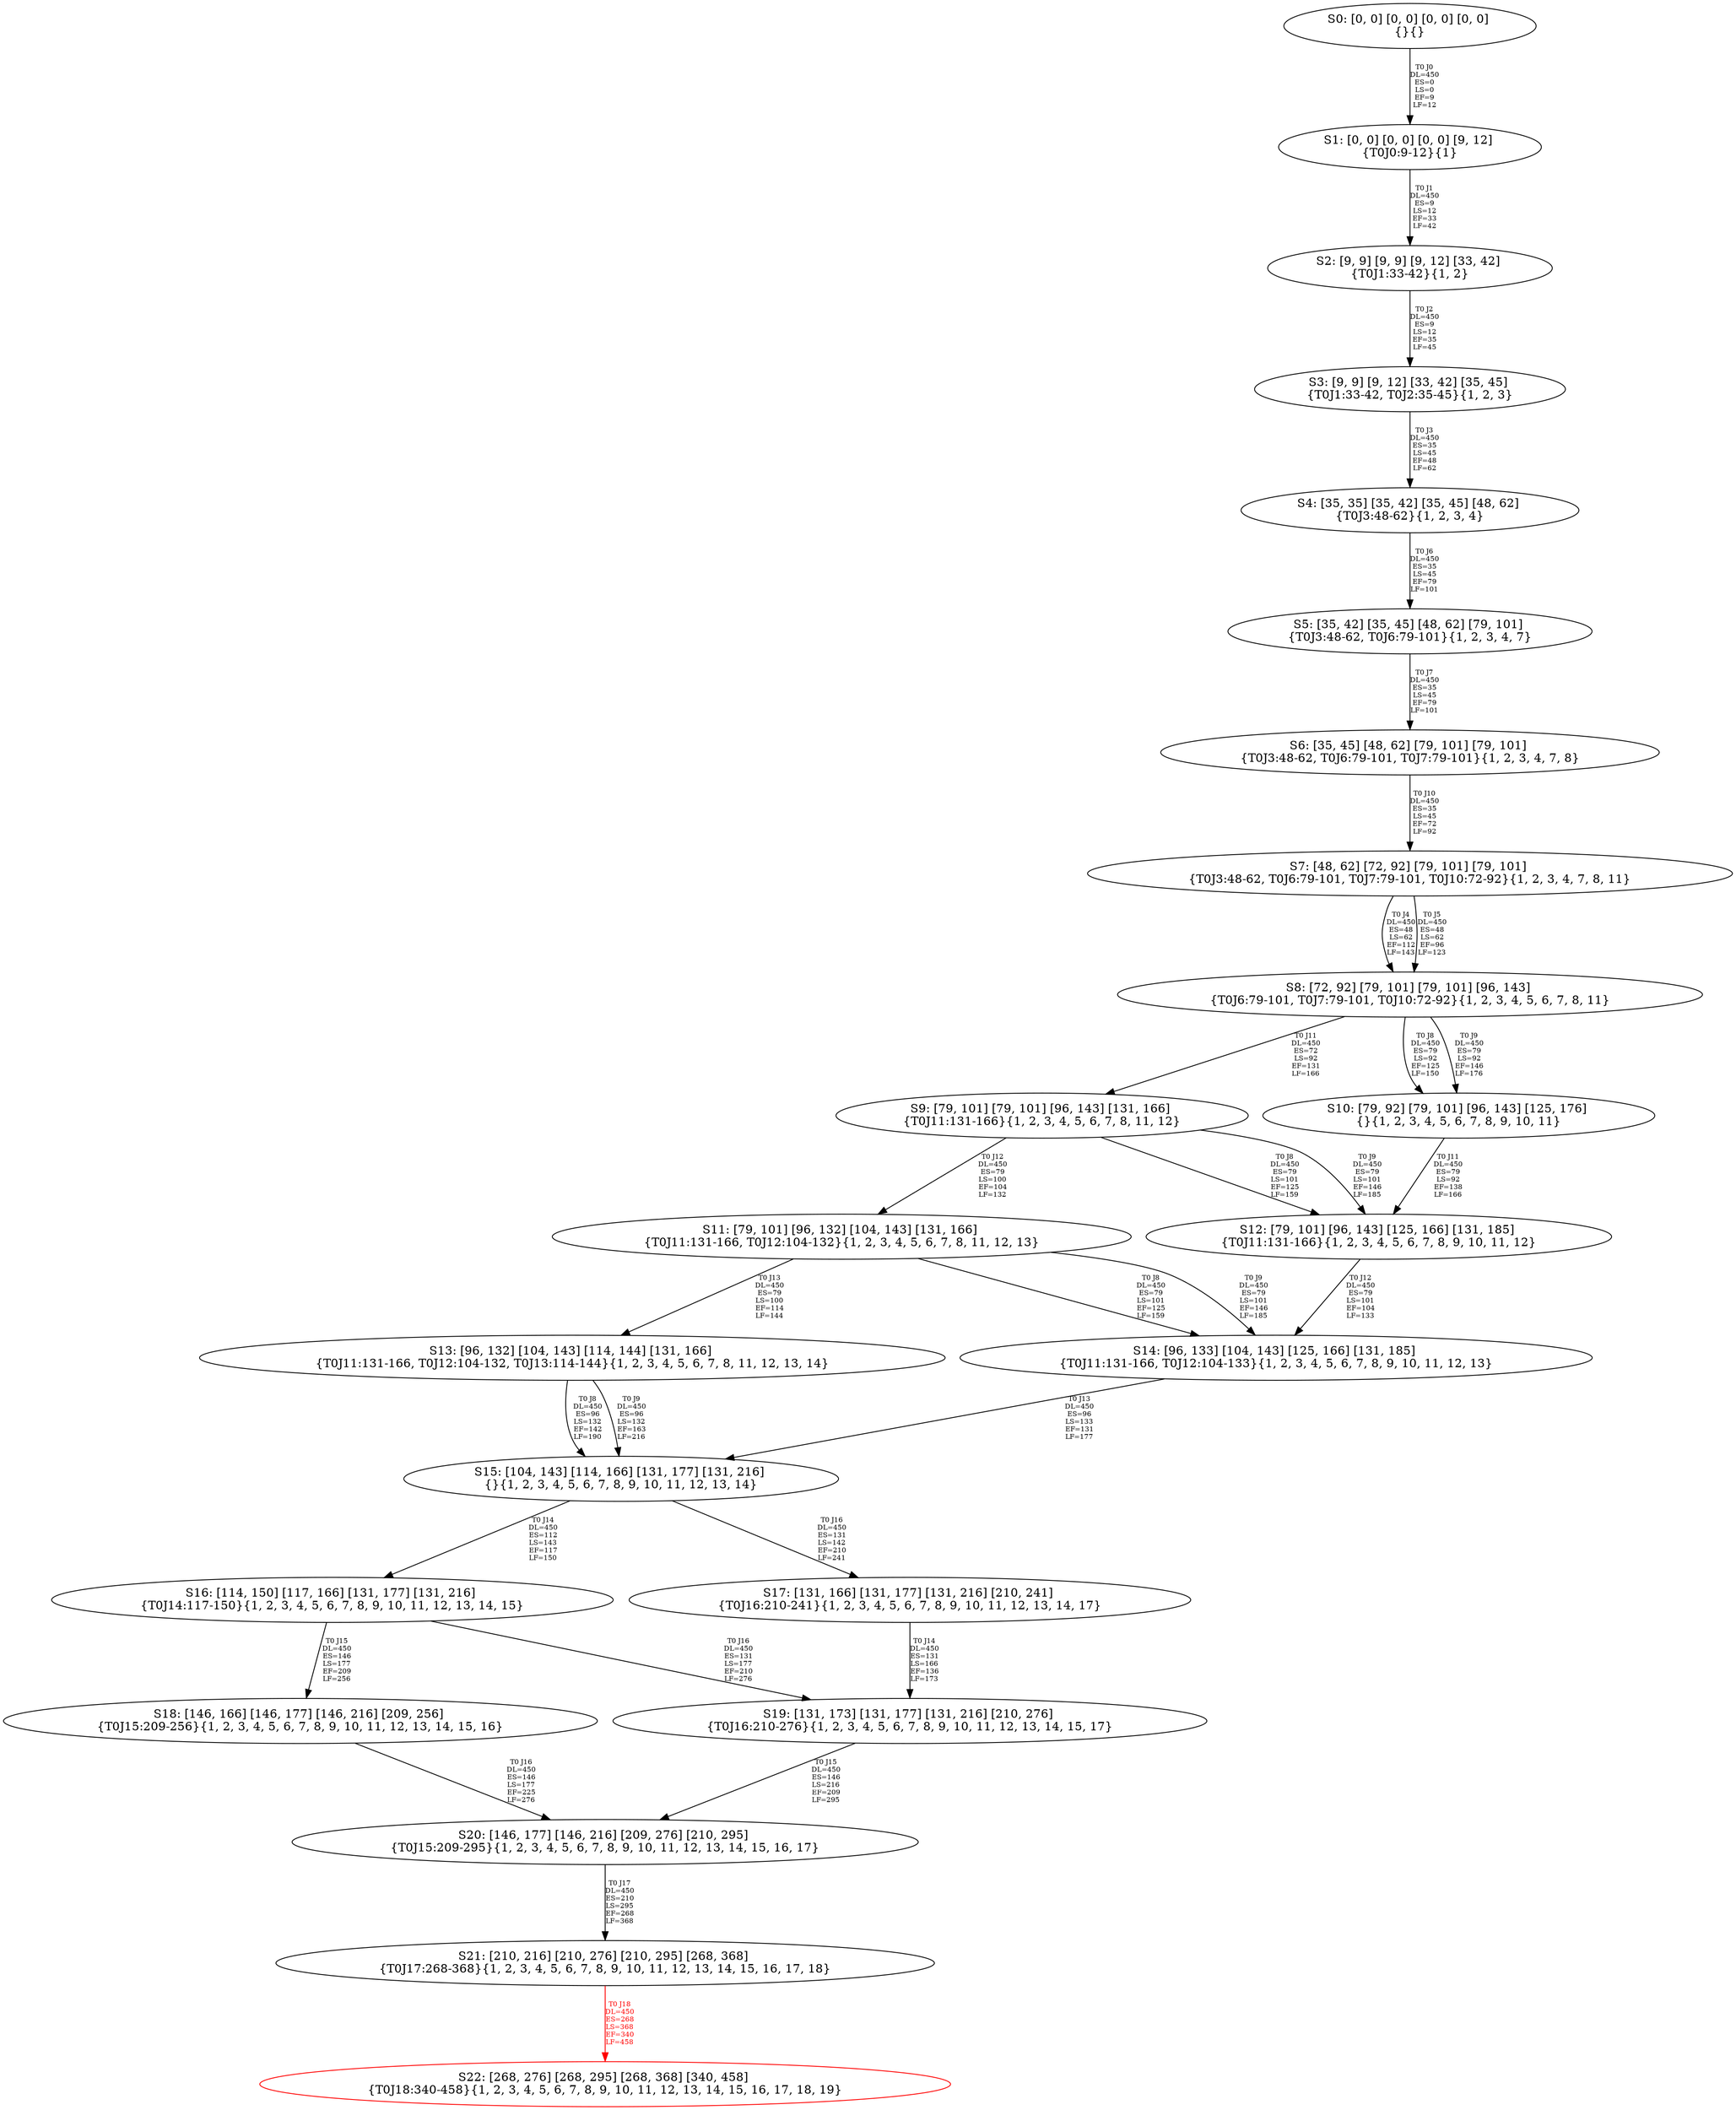digraph {
	S0[label="S0: [0, 0] [0, 0] [0, 0] [0, 0] \n{}{}"];
	S1[label="S1: [0, 0] [0, 0] [0, 0] [9, 12] \n{T0J0:9-12}{1}"];
	S2[label="S2: [9, 9] [9, 9] [9, 12] [33, 42] \n{T0J1:33-42}{1, 2}"];
	S3[label="S3: [9, 9] [9, 12] [33, 42] [35, 45] \n{T0J1:33-42, T0J2:35-45}{1, 2, 3}"];
	S4[label="S4: [35, 35] [35, 42] [35, 45] [48, 62] \n{T0J3:48-62}{1, 2, 3, 4}"];
	S5[label="S5: [35, 42] [35, 45] [48, 62] [79, 101] \n{T0J3:48-62, T0J6:79-101}{1, 2, 3, 4, 7}"];
	S6[label="S6: [35, 45] [48, 62] [79, 101] [79, 101] \n{T0J3:48-62, T0J6:79-101, T0J7:79-101}{1, 2, 3, 4, 7, 8}"];
	S7[label="S7: [48, 62] [72, 92] [79, 101] [79, 101] \n{T0J3:48-62, T0J6:79-101, T0J7:79-101, T0J10:72-92}{1, 2, 3, 4, 7, 8, 11}"];
	S8[label="S8: [72, 92] [79, 101] [79, 101] [96, 143] \n{T0J6:79-101, T0J7:79-101, T0J10:72-92}{1, 2, 3, 4, 5, 6, 7, 8, 11}"];
	S9[label="S9: [79, 101] [79, 101] [96, 143] [131, 166] \n{T0J11:131-166}{1, 2, 3, 4, 5, 6, 7, 8, 11, 12}"];
	S10[label="S10: [79, 92] [79, 101] [96, 143] [125, 176] \n{}{1, 2, 3, 4, 5, 6, 7, 8, 9, 10, 11}"];
	S11[label="S11: [79, 101] [96, 132] [104, 143] [131, 166] \n{T0J11:131-166, T0J12:104-132}{1, 2, 3, 4, 5, 6, 7, 8, 11, 12, 13}"];
	S12[label="S12: [79, 101] [96, 143] [125, 166] [131, 185] \n{T0J11:131-166}{1, 2, 3, 4, 5, 6, 7, 8, 9, 10, 11, 12}"];
	S13[label="S13: [96, 132] [104, 143] [114, 144] [131, 166] \n{T0J11:131-166, T0J12:104-132, T0J13:114-144}{1, 2, 3, 4, 5, 6, 7, 8, 11, 12, 13, 14}"];
	S14[label="S14: [96, 133] [104, 143] [125, 166] [131, 185] \n{T0J11:131-166, T0J12:104-133}{1, 2, 3, 4, 5, 6, 7, 8, 9, 10, 11, 12, 13}"];
	S15[label="S15: [104, 143] [114, 166] [131, 177] [131, 216] \n{}{1, 2, 3, 4, 5, 6, 7, 8, 9, 10, 11, 12, 13, 14}"];
	S16[label="S16: [114, 150] [117, 166] [131, 177] [131, 216] \n{T0J14:117-150}{1, 2, 3, 4, 5, 6, 7, 8, 9, 10, 11, 12, 13, 14, 15}"];
	S17[label="S17: [131, 166] [131, 177] [131, 216] [210, 241] \n{T0J16:210-241}{1, 2, 3, 4, 5, 6, 7, 8, 9, 10, 11, 12, 13, 14, 17}"];
	S18[label="S18: [146, 166] [146, 177] [146, 216] [209, 256] \n{T0J15:209-256}{1, 2, 3, 4, 5, 6, 7, 8, 9, 10, 11, 12, 13, 14, 15, 16}"];
	S19[label="S19: [131, 173] [131, 177] [131, 216] [210, 276] \n{T0J16:210-276}{1, 2, 3, 4, 5, 6, 7, 8, 9, 10, 11, 12, 13, 14, 15, 17}"];
	S20[label="S20: [146, 177] [146, 216] [209, 276] [210, 295] \n{T0J15:209-295}{1, 2, 3, 4, 5, 6, 7, 8, 9, 10, 11, 12, 13, 14, 15, 16, 17}"];
	S21[label="S21: [210, 216] [210, 276] [210, 295] [268, 368] \n{T0J17:268-368}{1, 2, 3, 4, 5, 6, 7, 8, 9, 10, 11, 12, 13, 14, 15, 16, 17, 18}"];
	S22[label="S22: [268, 276] [268, 295] [268, 368] [340, 458] \n{T0J18:340-458}{1, 2, 3, 4, 5, 6, 7, 8, 9, 10, 11, 12, 13, 14, 15, 16, 17, 18, 19}"];
	S0 -> S1[label="T0 J0\nDL=450\nES=0\nLS=0\nEF=9\nLF=12",fontsize=8];
	S1 -> S2[label="T0 J1\nDL=450\nES=9\nLS=12\nEF=33\nLF=42",fontsize=8];
	S2 -> S3[label="T0 J2\nDL=450\nES=9\nLS=12\nEF=35\nLF=45",fontsize=8];
	S3 -> S4[label="T0 J3\nDL=450\nES=35\nLS=45\nEF=48\nLF=62",fontsize=8];
	S4 -> S5[label="T0 J6\nDL=450\nES=35\nLS=45\nEF=79\nLF=101",fontsize=8];
	S5 -> S6[label="T0 J7\nDL=450\nES=35\nLS=45\nEF=79\nLF=101",fontsize=8];
	S6 -> S7[label="T0 J10\nDL=450\nES=35\nLS=45\nEF=72\nLF=92",fontsize=8];
	S7 -> S8[label="T0 J4\nDL=450\nES=48\nLS=62\nEF=112\nLF=143",fontsize=8];
	S7 -> S8[label="T0 J5\nDL=450\nES=48\nLS=62\nEF=96\nLF=123",fontsize=8];
	S8 -> S10[label="T0 J8\nDL=450\nES=79\nLS=92\nEF=125\nLF=150",fontsize=8];
	S8 -> S10[label="T0 J9\nDL=450\nES=79\nLS=92\nEF=146\nLF=176",fontsize=8];
	S8 -> S9[label="T0 J11\nDL=450\nES=72\nLS=92\nEF=131\nLF=166",fontsize=8];
	S9 -> S12[label="T0 J8\nDL=450\nES=79\nLS=101\nEF=125\nLF=159",fontsize=8];
	S9 -> S12[label="T0 J9\nDL=450\nES=79\nLS=101\nEF=146\nLF=185",fontsize=8];
	S9 -> S11[label="T0 J12\nDL=450\nES=79\nLS=100\nEF=104\nLF=132",fontsize=8];
	S10 -> S12[label="T0 J11\nDL=450\nES=79\nLS=92\nEF=138\nLF=166",fontsize=8];
	S11 -> S14[label="T0 J8\nDL=450\nES=79\nLS=101\nEF=125\nLF=159",fontsize=8];
	S11 -> S14[label="T0 J9\nDL=450\nES=79\nLS=101\nEF=146\nLF=185",fontsize=8];
	S11 -> S13[label="T0 J13\nDL=450\nES=79\nLS=100\nEF=114\nLF=144",fontsize=8];
	S12 -> S14[label="T0 J12\nDL=450\nES=79\nLS=101\nEF=104\nLF=133",fontsize=8];
	S13 -> S15[label="T0 J8\nDL=450\nES=96\nLS=132\nEF=142\nLF=190",fontsize=8];
	S13 -> S15[label="T0 J9\nDL=450\nES=96\nLS=132\nEF=163\nLF=216",fontsize=8];
	S14 -> S15[label="T0 J13\nDL=450\nES=96\nLS=133\nEF=131\nLF=177",fontsize=8];
	S15 -> S16[label="T0 J14\nDL=450\nES=112\nLS=143\nEF=117\nLF=150",fontsize=8];
	S15 -> S17[label="T0 J16\nDL=450\nES=131\nLS=142\nEF=210\nLF=241",fontsize=8];
	S16 -> S18[label="T0 J15\nDL=450\nES=146\nLS=177\nEF=209\nLF=256",fontsize=8];
	S16 -> S19[label="T0 J16\nDL=450\nES=131\nLS=177\nEF=210\nLF=276",fontsize=8];
	S17 -> S19[label="T0 J14\nDL=450\nES=131\nLS=166\nEF=136\nLF=173",fontsize=8];
	S18 -> S20[label="T0 J16\nDL=450\nES=146\nLS=177\nEF=225\nLF=276",fontsize=8];
	S19 -> S20[label="T0 J15\nDL=450\nES=146\nLS=216\nEF=209\nLF=295",fontsize=8];
	S20 -> S21[label="T0 J17\nDL=450\nES=210\nLS=295\nEF=268\nLF=368",fontsize=8];
	S21 -> S22[label="T0 J18\nDL=450\nES=268\nLS=368\nEF=340\nLF=458",color=Red,fontcolor=Red,fontsize=8];
S22[color=Red];
}

